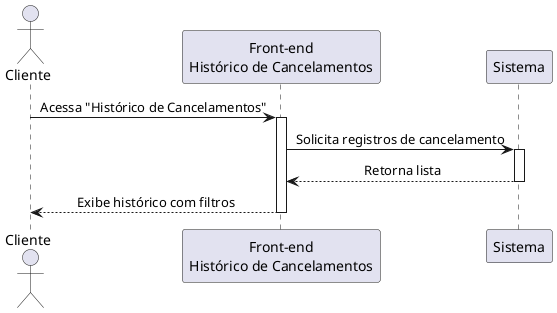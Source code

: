 @startuml Cancelamentos
skinparam sequenceMessageAlign center

actor Cliente
participant FE as "Front-end\nHistórico de Cancelamentos"
participant Sistema

Cliente -> FE: Acessa "Histórico de Cancelamentos"  
activate FE

FE -> Sistema: Solicita registros de cancelamento
activate Sistema

Sistema --> FE: Retorna lista  
deactivate Sistema

FE --> Cliente: Exibe histórico com filtros
deactivate FE

@enduml